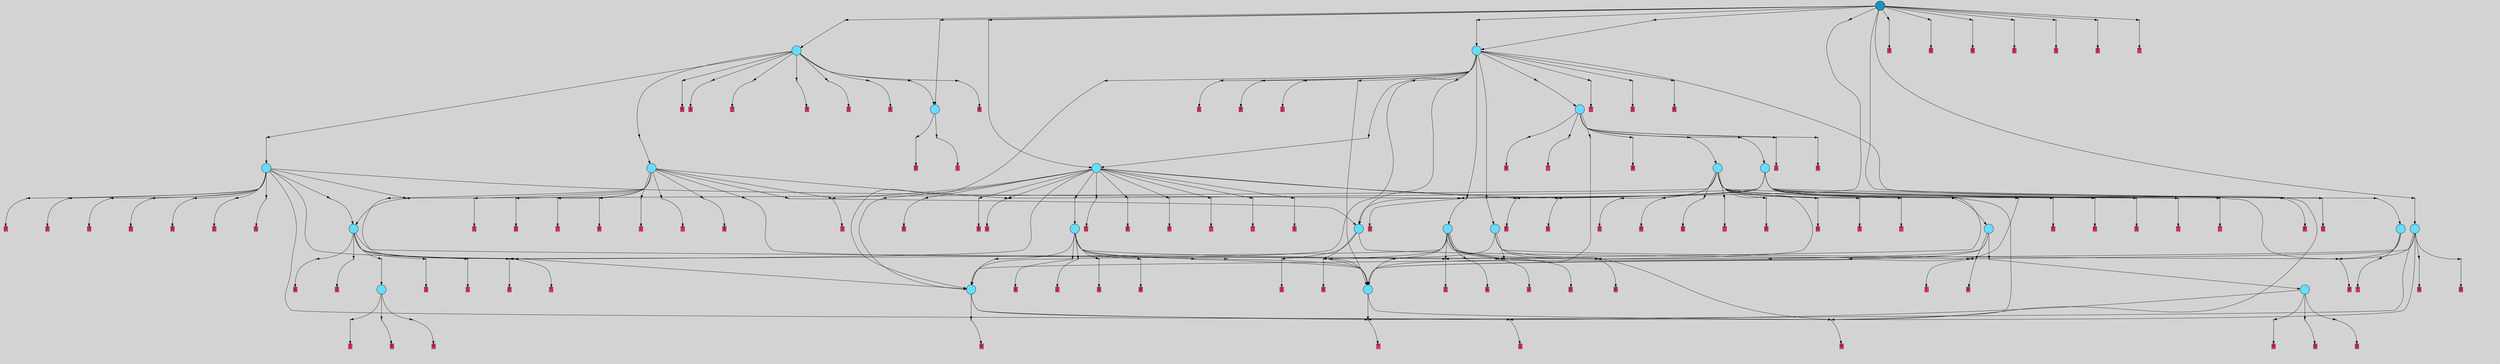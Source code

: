 // File exported with GEGELATI v1.3.1
// On the 2024-03-31 23:38:37
// With the File::TPGGraphDotExporter
digraph{
	graph[pad = "0.212, 0.055" bgcolor = lightgray]
	node[shape=circle style = filled label = ""]
		T0 [fillcolor="#66ddff"]
		T1 [fillcolor="#66ddff"]
		T6 [fillcolor="#66ddff"]
		T7 [fillcolor="#66ddff"]
		T14 [fillcolor="#66ddff"]
		T192 [fillcolor="#66ddff"]
		T265 [fillcolor="#66ddff"]
		T498 [fillcolor="#66ddff"]
		T657 [fillcolor="#66ddff"]
		T806 [fillcolor="#66ddff"]
		T814 [fillcolor="#66ddff"]
		T1001 [fillcolor="#66ddff"]
		T951 [fillcolor="#66ddff"]
		T1248 [fillcolor="#66ddff"]
		T1473 [fillcolor="#66ddff"]
		T1530 [fillcolor="#66ddff"]
		T1624 [fillcolor="#66ddff"]
		T1688 [fillcolor="#66ddff"]
		T1978 [fillcolor="#66ddff"]
		T2156 [fillcolor="#66ddff"]
		T3413 [fillcolor="#66ddff"]
		T4347 [fillcolor="#1199bb"]
		P102707 [fillcolor="#cccccc" shape=point] //
		I102707 [shape=box style=invis label="1|2&0|2#0|6&#92;n2|3&3|5#4|2&#92;n4|7&1|1#1|5&#92;n5|1&1|0#2|3&#92;n4|7&4|5#3|7&#92;n7|4&4|3#4|6&#92;n8|6&4|1#1|0&#92;n1|6&1|5#1|1&#92;n"]
		P102707 -> I102707[style=invis]
		A60159 [fillcolor="#ff3366" shape=box margin=0.03 width=0 height=0 label="0"]
		T0 -> P102707 -> A60159
		P102708 [fillcolor="#cccccc" shape=point] //
		I102708 [shape=box style=invis label="7|7&0|7#2|3&#92;n8|0&1|5#2|7&#92;n2|4&3|1#0|6&#92;n7|3&4|6#3|7&#92;n1|7&2|2#4|5&#92;n8|7&0|2#1|7&#92;n5|7&3|1#4|4&#92;n"]
		P102708 -> I102708[style=invis]
		A60160 [fillcolor="#ff3366" shape=box margin=0.03 width=0 height=0 label="1"]
		T0 -> P102708 -> A60160
		P102709 [fillcolor="#cccccc" shape=point] //
		I102709 [shape=box style=invis label="4|2&0|4#3|2&#92;n5|2&3|0#2|2&#92;n2|5&4|7#2|4&#92;n3|7&0|1#1|6&#92;n5|7&4|0#1|1&#92;n6|1&0|6#1|3&#92;n"]
		P102709 -> I102709[style=invis]
		A60161 [fillcolor="#ff3366" shape=box margin=0.03 width=0 height=0 label="1"]
		T1 -> P102709 -> A60161
		P102710 [fillcolor="#cccccc" shape=point] //
		I102710 [shape=box style=invis label="8|0&2|5#3|5&#92;n3|1&2|2#1|1&#92;n4|7&2|6#3|2&#92;n3|6&3|2#2|3&#92;n0|3&1|5#2|1&#92;n1|6&2|1#2|0&#92;n5|3&2|5#3|5&#92;n8|7&4|3#3|5&#92;n"]
		P102710 -> I102710[style=invis]
		A60162 [fillcolor="#ff3366" shape=box margin=0.03 width=0 height=0 label="2"]
		T1 -> P102710 -> A60162
		P102711 [fillcolor="#cccccc" shape=point] //
		I102711 [shape=box style=invis label="3|6&1|2#3|5&#92;n3|5&2|5#2|6&#92;n8|6&0|4#2|2&#92;n4|4&0|6#2|3&#92;n"]
		P102711 -> I102711[style=invis]
		A60163 [fillcolor="#ff3366" shape=box margin=0.03 width=0 height=0 label="6"]
		T6 -> P102711 -> A60163
		P102712 [fillcolor="#cccccc" shape=point] //
		I102712 [shape=box style=invis label="1|2&1|7#1|6&#92;n7|1&4|7#2|7&#92;n1|5&1|0#2|7&#92;n6|5&3|1#2|0&#92;n5|0&3|6#4|5&#92;n5|3&3|3#0|2&#92;n1|3&4|2#4|4&#92;n"]
		P102712 -> I102712[style=invis]
		A60164 [fillcolor="#ff3366" shape=box margin=0.03 width=0 height=0 label="7"]
		T6 -> P102712 -> A60164
		P102713 [fillcolor="#cccccc" shape=point] //
		I102713 [shape=box style=invis label="3|4&2|4#0|5&#92;n7|1&3|1#3|7&#92;n8|2&4|6#4|3&#92;n4|1&1|0#3|3&#92;n6|7&3|1#2|5&#92;n5|5&2|5#2|2&#92;n1|7&2|2#0|7&#92;n8|5&1|6#4|1&#92;n"]
		P102713 -> I102713[style=invis]
		A60165 [fillcolor="#ff3366" shape=box margin=0.03 width=0 height=0 label="7"]
		T7 -> P102713 -> A60165
		P102714 [fillcolor="#cccccc" shape=point] //
		I102714 [shape=box style=invis label="1|3&1|5#4|3&#92;n6|0&3|1#1|2&#92;n2|4&1|1#1|1&#92;n"]
		P102714 -> I102714[style=invis]
		A60166 [fillcolor="#ff3366" shape=box margin=0.03 width=0 height=0 label="8"]
		T7 -> P102714 -> A60166
		P102715 [fillcolor="#cccccc" shape=point] //
		I102715 [shape=box style=invis label="2|2&0|0#0|0&#92;n7|1&1|2#0|6&#92;n4|7&2|5#3|1&#92;n3|4&0|2#0|5&#92;n3|2&0|2#4|6&#92;n3|3&3|7#1|4&#92;n0|5&2|1#0|5&#92;n1|6&4|3#0|4&#92;n"]
		P102715 -> I102715[style=invis]
		A60167 [fillcolor="#ff3366" shape=box margin=0.03 width=0 height=0 label="6"]
		T1 -> P102715 -> A60167
		P102716 [fillcolor="#cccccc" shape=point] //
		I102716 [shape=box style=invis label="5|0&2|5#2|7&#92;n7|7&1|7#4|2&#92;n5|5&1|6#1|7&#92;n5|6&0|7#4|2&#92;n8|4&3|0#0|7&#92;n0|3&1|4#3|7&#92;n"]
		P102716 -> I102716[style=invis]
		A60168 [fillcolor="#ff3366" shape=box margin=0.03 width=0 height=0 label="8"]
		T6 -> P102716 -> A60168
		T14 -> P102711
		T14 -> P102716
		T14 -> P102714
		P102717 [fillcolor="#cccccc" shape=point] //
		I102717 [shape=box style=invis label="4|7&2|5#2|2&#92;n3|3&2|1#1|2&#92;n4|6&4|4#0|0&#92;n0|3&0|4#0|6&#92;n3|2&1|2#1|1&#92;n5|7&1|7#0|2&#92;n2|3&2|5#0|6&#92;n8|2&4|7#4|3&#92;n8|3&3|5#4|6&#92;n"]
		P102717 -> I102717[style=invis]
		A60169 [fillcolor="#ff3366" shape=box margin=0.03 width=0 height=0 label="0"]
		T14 -> P102717 -> A60169
		T14 -> P102715
		T192 -> P102709
		T192 -> P102713
		T192 -> P102716
		P102718 [fillcolor="#cccccc" shape=point] //
		I102718 [shape=box style=invis label="5|0&2|5#2|7&#92;n7|7&1|7#4|2&#92;n5|6&2|7#4|2&#92;n5|5&1|6#1|7&#92;n1|4&2|3#3|2&#92;n8|4&3|0#0|7&#92;n0|3&1|4#3|7&#92;n"]
		P102718 -> I102718[style=invis]
		A60170 [fillcolor="#ff3366" shape=box margin=0.03 width=0 height=0 label="8"]
		T192 -> P102718 -> A60170
		T192 -> P102714
		P102719 [fillcolor="#cccccc" shape=point] //
		I102719 [shape=box style=invis label="5|0&2|5#2|7&#92;n7|7&1|7#4|2&#92;n2|3&1|4#3|7&#92;n5|6&0|7#4|2&#92;n8|4&3|0#0|7&#92;n5|5&1|6#1|7&#92;n"]
		P102719 -> I102719[style=invis]
		A60171 [fillcolor="#ff3366" shape=box margin=0.03 width=0 height=0 label="8"]
		T192 -> P102719 -> A60171
		T265 -> P102713
		P102720 [fillcolor="#cccccc" shape=point] //
		I102720 [shape=box style=invis label="1|3&1|5#4|3&#92;n2|0&3|7#4|7&#92;n2|4&2|1#1|1&#92;n"]
		P102720 -> I102720[style=invis]
		A60172 [fillcolor="#ff3366" shape=box margin=0.03 width=0 height=0 label="8"]
		T265 -> P102720 -> A60172
		P102721 [fillcolor="#cccccc" shape=point] //
		I102721 [shape=box style=invis label="4|6&3|4#0|0&#92;n1|0&1|6#3|5&#92;n6|6&2|5#4|0&#92;n5|4&0|1#4|4&#92;n8|3&0|5#4|6&#92;n8|3&1|2#0|2&#92;n6|1&3|7#4|6&#92;n"]
		P102721 -> I102721[style=invis]
		A60173 [fillcolor="#ff3366" shape=box margin=0.03 width=0 height=0 label="2"]
		T265 -> P102721 -> A60173
		P102722 [fillcolor="#cccccc" shape=point] //
		I102722 [shape=box style=invis label="2|6&0|7#2|4&#92;n6|0&3|6#1|1&#92;n6|1&3|6#1|3&#92;n5|2&3|0#2|2&#92;n"]
		P102722 -> I102722[style=invis]
		A60174 [fillcolor="#ff3366" shape=box margin=0.03 width=0 height=0 label="1"]
		T498 -> P102722 -> A60174
		P102723 [fillcolor="#cccccc" shape=point] //
		I102723 [shape=box style=invis label="7|0&1|7#4|2&#92;n4|4&4|1#3|0&#92;n0|3&1|4#3|7&#92;n8|4&3|0#0|7&#92;n5|6&0|0#4|2&#92;n"]
		P102723 -> I102723[style=invis]
		A60175 [fillcolor="#ff3366" shape=box margin=0.03 width=0 height=0 label="8"]
		T498 -> P102723 -> A60175
		P102724 [fillcolor="#cccccc" shape=point] //
		I102724 [shape=box style=invis label="6|4&4|5#1|1&#92;n5|0&2|5#2|7&#92;n7|7&1|7#4|2&#92;n8|4&3|0#0|7&#92;n5|5&1|6#1|7&#92;n0|3&1|4#3|7&#92;n"]
		P102724 -> I102724[style=invis]
		A60176 [fillcolor="#ff3366" shape=box margin=0.03 width=0 height=0 label="8"]
		T498 -> P102724 -> A60176
		P102725 [fillcolor="#cccccc" shape=point] //
		I102725 [shape=box style=invis label="5|4&3|1#4|1&#92;n6|0&3|1#1|5&#92;n2|4&1|1#1|1&#92;n1|3&1|5#4|3&#92;n"]
		P102725 -> I102725[style=invis]
		A60177 [fillcolor="#ff3366" shape=box margin=0.03 width=0 height=0 label="8"]
		T657 -> P102725 -> A60177
		P102726 [fillcolor="#cccccc" shape=point] //
		I102726 [shape=box style=invis label="2|0&0|3#4|5&#92;n7|0&4|3#4|2&#92;n"]
		P102726 -> I102726[style=invis]
		A60178 [fillcolor="#ff3366" shape=box margin=0.03 width=0 height=0 label="6"]
		T657 -> P102726 -> A60178
		T657 -> P102721
		P102727 [fillcolor="#cccccc" shape=point] //
		I102727 [shape=box style=invis label="5|3&0|6#2|0&#92;n0|3&1|6#3|7&#92;n7|7&0|7#4|2&#92;n7|6&4|4#4|1&#92;n5|0&0|5#3|7&#92;n"]
		P102727 -> I102727[style=invis]
		A60179 [fillcolor="#ff3366" shape=box margin=0.03 width=0 height=0 label="8"]
		T657 -> P102727 -> A60179
		P102728 [fillcolor="#cccccc" shape=point] //
		I102728 [shape=box style=invis label="3|6&1|2#3|5&#92;n4|0&0|6#2|3&#92;n3|5&2|5#2|6&#92;n"]
		P102728 -> I102728[style=invis]
		A60180 [fillcolor="#ff3366" shape=box margin=0.03 width=0 height=0 label="6"]
		T806 -> P102728 -> A60180
		P102729 [fillcolor="#cccccc" shape=point] //
		I102729 [shape=box style=invis label="6|1&3|7#4|6&#92;n3|1&1|4#4|3&#92;n1|0&1|6#3|5&#92;n6|6&2|5#4|0&#92;n5|4&0|1#4|4&#92;n8|3&0|5#4|6&#92;n8|6&1|2#0|2&#92;n4|6&3|4#0|0&#92;n"]
		P102729 -> I102729[style=invis]
		A60181 [fillcolor="#ff3366" shape=box margin=0.03 width=0 height=0 label="2"]
		T806 -> P102729 -> A60181
		T806 -> P102711
		P102730 [fillcolor="#cccccc" shape=point] //
		I102730 [shape=box style=invis label="1|2&2|3#3|0&#92;n6|1&3|7#4|6&#92;n4|6&3|4#0|0&#92;n7|6&2|5#4|0&#92;n8|6&3|4#0|6&#92;n1|0&2|6#3|5&#92;n"]
		P102730 -> I102730[style=invis]
		A60182 [fillcolor="#ff3366" shape=box margin=0.03 width=0 height=0 label="2"]
		T806 -> P102730 -> A60182
		P102731 [fillcolor="#cccccc" shape=point] //
		I102731 [shape=box style=invis label="1|0&3|2#2|4&#92;n4|1&4|7#1|6&#92;n5|0&4|5#2|2&#92;n2|2&0|1#1|7&#92;n6|2&4|7#3|0&#92;n1|4&0|1#2|4&#92;n4|6&3|4#2|2&#92;n2|6&4|2#1|3&#92;n"]
		P102731 -> I102731[style=invis]
		T806 -> P102731 -> T498
		P102732 [fillcolor="#cccccc" shape=point] //
		I102732 [shape=box style=invis label="7|3&2|0#1|3&#92;n6|6&0|4#3|2&#92;n0|0&3|7#2|3&#92;n6|2&3|0#2|4&#92;n3|7&4|1#1|1&#92;n3|1&3|4#3|7&#92;n5|2&3|0#2|2&#92;n"]
		P102732 -> I102732[style=invis]
		A60183 [fillcolor="#ff3366" shape=box margin=0.03 width=0 height=0 label="1"]
		T806 -> P102732 -> A60183
		P102733 [fillcolor="#cccccc" shape=point] //
		I102733 [shape=box style=invis label="1|3&4|2#4|4&#92;n1|2&1|7#0|6&#92;n6|5&3|1#2|0&#92;n5|0&3|6#4|5&#92;n5|3&3|3#0|2&#92;n1|5&1|1#2|7&#92;n"]
		P102733 -> I102733[style=invis]
		A60184 [fillcolor="#ff3366" shape=box margin=0.03 width=0 height=0 label="7"]
		T806 -> P102733 -> A60184
		P102734 [fillcolor="#cccccc" shape=point] //
		I102734 [shape=box style=invis label="0|7&3|7#2|6&#92;n4|0&3|4#0|1&#92;n8|2&2|4#0|7&#92;n"]
		P102734 -> I102734[style=invis]
		T814 -> P102734 -> T7
		T814 -> P102717
		P102735 [fillcolor="#cccccc" shape=point] //
		I102735 [shape=box style=invis label="3|1&3|7#4|6&#92;n4|6&1|4#0|0&#92;n1|0&1|6#3|5&#92;n8|5&4|6#0|7&#92;n5|4&0|1#4|4&#92;n8|3&0|5#4|6&#92;n6|6&2|5#4|0&#92;n"]
		P102735 -> I102735[style=invis]
		A60185 [fillcolor="#ff3366" shape=box margin=0.03 width=0 height=0 label="2"]
		T814 -> P102735 -> A60185
		P102736 [fillcolor="#cccccc" shape=point] //
		I102736 [shape=box style=invis label="2|7&4|2#0|5&#92;n1|5&1|2#3|1&#92;n5|1&3|5#4|6&#92;n8|3&1|0#3|7&#92;n8|0&3|0#4|2&#92;n0|6&0|5#0|0&#92;n2|5&2|6#2|4&#92;n2|2&4|4#0|0&#92;n7|7&3|7#2|5&#92;n3|2&4|0#4|4&#92;n"]
		P102736 -> I102736[style=invis]
		A60186 [fillcolor="#ff3366" shape=box margin=0.03 width=0 height=0 label="4"]
		T814 -> P102736 -> A60186
		T814 -> P102711
		T814 -> P102717
		P102737 [fillcolor="#cccccc" shape=point] //
		I102737 [shape=box style=invis label="4|3&3|6#4|7&#92;n5|5&4|2#4|3&#92;n7|0&4|0#0|6&#92;n8|4&1|4#0|1&#92;n8|2&2|7#4|3&#92;n0|6&4|5#1|4&#92;n0|1&2|0#2|5&#92;n4|5&0|5#2|6&#92;n6|7&3|4#2|0&#92;n1|5&4|7#3|4&#92;n"]
		P102737 -> I102737[style=invis]
		A60187 [fillcolor="#ff3366" shape=box margin=0.03 width=0 height=0 label="0"]
		T814 -> P102737 -> A60187
		P102738 [fillcolor="#cccccc" shape=point] //
		I102738 [shape=box style=invis label="3|0&2|1#4|5&#92;n8|6&1|7#1|3&#92;n"]
		P102738 -> I102738[style=invis]
		A60188 [fillcolor="#ff3366" shape=box margin=0.03 width=0 height=0 label="4"]
		T814 -> P102738 -> A60188
		P102739 [fillcolor="#cccccc" shape=point] //
		I102739 [shape=box style=invis label="1|3&3|5#0|1&#92;n5|0&2|5#2|7&#92;n7|4&1|7#4|2&#92;n8|4&3|6#0|7&#92;n5|6&0|6#4|2&#92;n5|7&0|2#1|5&#92;n"]
		P102739 -> I102739[style=invis]
		T814 -> P102739 -> T7
		P102740 [fillcolor="#cccccc" shape=point] //
		I102740 [shape=box style=invis label="5|6&0|7#4|2&#92;n5|5&1|6#1|7&#92;n8|4&3|0#0|7&#92;n5|5&1|6#0|4&#92;n7|7&1|7#4|2&#92;n0|3&1|4#3|7&#92;n6|0&1|7#2|6&#92;n"]
		P102740 -> I102740[style=invis]
		A60189 [fillcolor="#ff3366" shape=box margin=0.03 width=0 height=0 label="8"]
		T1001 -> P102740 -> A60189
		P102741 [fillcolor="#cccccc" shape=point] //
		I102741 [shape=box style=invis label="3|4&2|4#0|5&#92;n8|5&1|6#4|1&#92;n8|2&4|6#4|4&#92;n4|1&1|0#3|3&#92;n6|7&3|1#2|5&#92;n1|7&2|2#0|7&#92;n7|1&3|1#3|7&#92;n"]
		P102741 -> I102741[style=invis]
		T1001 -> P102741 -> T7
		P102742 [fillcolor="#cccccc" shape=point] //
		I102742 [shape=box style=invis label="7|6&2|6#1|3&#92;n1|0&3|1#2|5&#92;n0|5&3|0#0|1&#92;n7|4&1|0#4|6&#92;n"]
		P102742 -> I102742[style=invis]
		T1001 -> P102742 -> T265
		P102743 [fillcolor="#cccccc" shape=point] //
		I102743 [shape=box style=invis label="8|2&4|6#4|3&#92;n3|4&2|4#0|5&#92;n7|1&3|1#3|6&#92;n5|0&3|3#1|3&#92;n4|1&1|0#3|3&#92;n5|5&2|5#2|2&#92;n8|5&1|6#4|1&#92;n1|7&2|2#0|7&#92;n"]
		P102743 -> I102743[style=invis]
		T1001 -> P102743 -> T657
		P102744 [fillcolor="#cccccc" shape=point] //
		I102744 [shape=box style=invis label="6|0&3|1#4|2&#92;n1|6&1|5#4|3&#92;n2|4&1|1#1|1&#92;n4|7&1|2#4|3&#92;n3|0&4|4#2|2&#92;n"]
		P102744 -> I102744[style=invis]
		A60190 [fillcolor="#ff3366" shape=box margin=0.03 width=0 height=0 label="8"]
		T951 -> P102744 -> A60190
		P102745 [fillcolor="#cccccc" shape=point] //
		I102745 [shape=box style=invis label="8|6&1|2#0|2&#92;n3|0&3|2#0|7&#92;n3|7&3|3#1|7&#92;n3|6&0|5#2|7&#92;n1|6&3|4#0|2&#92;n2|4&2|3#1|2&#92;n"]
		P102745 -> I102745[style=invis]
		A60191 [fillcolor="#ff3366" shape=box margin=0.03 width=0 height=0 label="2"]
		T951 -> P102745 -> A60191
		P102746 [fillcolor="#cccccc" shape=point] //
		I102746 [shape=box style=invis label="7|6&2|6#1|3&#92;n8|0&3|1#2|5&#92;n0|5&3|0#0|1&#92;n5|7&3|3#0|4&#92;n7|4&1|0#4|6&#92;n"]
		P102746 -> I102746[style=invis]
		T951 -> P102746 -> T7
		P102747 [fillcolor="#cccccc" shape=point] //
		I102747 [shape=box style=invis label="3|0&4|1#2|5&#92;n7|6&2|6#2|3&#92;n7|4&1|0#4|6&#92;n"]
		P102747 -> I102747[style=invis]
		T951 -> P102747 -> T7
		P102748 [fillcolor="#cccccc" shape=point] //
		I102748 [shape=box style=invis label="5|1&1|5#4|7&#92;n2|0&1|6#1|5&#92;n4|1&1|7#2|5&#92;n3|4&1|2#1|1&#92;n"]
		P102748 -> I102748[style=invis]
		A60192 [fillcolor="#ff3366" shape=box margin=0.03 width=0 height=0 label="8"]
		T951 -> P102748 -> A60192
		P102749 [fillcolor="#cccccc" shape=point] //
		I102749 [shape=box style=invis label="0|5&3|0#0|1&#92;n1|0&2|1#2|5&#92;n7|6&2|6#1|3&#92;n7|4&1|0#4|6&#92;n"]
		P102749 -> I102749[style=invis]
		T951 -> P102749 -> T265
		P102750 [fillcolor="#cccccc" shape=point] //
		I102750 [shape=box style=invis label="5|5&4|3#3|6&#92;n6|0&1|2#3|5&#92;n"]
		P102750 -> I102750[style=invis]
		A60193 [fillcolor="#ff3366" shape=box margin=0.03 width=0 height=0 label="8"]
		T951 -> P102750 -> A60193
		T951 -> P102735
		P102751 [fillcolor="#cccccc" shape=point] //
		I102751 [shape=box style=invis label="2|5&2|7#1|2&#92;n4|7&2|7#1|5&#92;n6|7&2|1#4|3&#92;n4|6&2|2#1|3&#92;n0|3&3|7#1|7&#92;n"]
		P102751 -> I102751[style=invis]
		A60194 [fillcolor="#ff3366" shape=box margin=0.03 width=0 height=0 label="3"]
		T1248 -> P102751 -> A60194
		P102752 [fillcolor="#cccccc" shape=point] //
		I102752 [shape=box style=invis label="1|4&1|0#1|0&#92;n5|6&4|6#1|3&#92;n6|4&0|2#3|3&#92;n2|6&2|7#1|3&#92;n6|1&1|6#3|4&#92;n7|7&2|1#1|1&#92;n4|7&2|0#4|0&#92;n3|1&3|4#4|7&#92;n8|6&1|2#2|4&#92;n7|0&3|0#4|0&#92;n"]
		P102752 -> I102752[style=invis]
		A60195 [fillcolor="#ff3366" shape=box margin=0.03 width=0 height=0 label="8"]
		T1248 -> P102752 -> A60195
		P102753 [fillcolor="#cccccc" shape=point] //
		I102753 [shape=box style=invis label="0|0&2|4#3|3&#92;n1|5&3|5#4|1&#92;n5|0&0|3#3|1&#92;n"]
		P102753 -> I102753[style=invis]
		A60196 [fillcolor="#ff3366" shape=box margin=0.03 width=0 height=0 label="8"]
		T1248 -> P102753 -> A60196
		P102754 [fillcolor="#cccccc" shape=point] //
		I102754 [shape=box style=invis label="7|7&1|7#4|2&#92;n5|6&0|7#4|2&#92;n8|0&0|2#2|6&#92;n6|2&0|3#4|4&#92;n5|1&2|5#4|7&#92;n0|3&1|4#3|7&#92;n5|5&1|6#1|7&#92;n"]
		P102754 -> I102754[style=invis]
		A60197 [fillcolor="#ff3366" shape=box margin=0.03 width=0 height=0 label="8"]
		T1248 -> P102754 -> A60197
		P102755 [fillcolor="#cccccc" shape=point] //
		I102755 [shape=box style=invis label="3|6&1|2#3|5&#92;n3|1&2|5#2|6&#92;n8|7&0|4#2|7&#92;n0|0&2|1#1|5&#92;n6|0&0|6#4|6&#92;n4|4&0|5#2|3&#92;n"]
		P102755 -> I102755[style=invis]
		A60198 [fillcolor="#ff3366" shape=box margin=0.03 width=0 height=0 label="6"]
		T1248 -> P102755 -> A60198
		P102756 [fillcolor="#cccccc" shape=point] //
		I102756 [shape=box style=invis label="2|7&4|2#0|5&#92;n1|5&1|2#3|1&#92;n5|1&0|5#4|6&#92;n8|3&1|0#3|7&#92;n8|0&3|0#4|2&#92;n0|6&0|5#0|0&#92;n2|5&2|6#2|4&#92;n2|2&4|4#0|0&#92;n3|2&4|0#4|4&#92;n7|7&3|7#2|5&#92;n"]
		P102756 -> I102756[style=invis]
		A60199 [fillcolor="#ff3366" shape=box margin=0.03 width=0 height=0 label="4"]
		T1248 -> P102756 -> A60199
		P102757 [fillcolor="#cccccc" shape=point] //
		I102757 [shape=box style=invis label="3|0&4|0#4|1&#92;n8|6&2|7#4|6&#92;n2|1&4|6#1|1&#92;n5|5&1|2#4|0&#92;n"]
		P102757 -> I102757[style=invis]
		A60200 [fillcolor="#ff3366" shape=box margin=0.03 width=0 height=0 label="4"]
		T1248 -> P102757 -> A60200
		P102758 [fillcolor="#cccccc" shape=point] //
		I102758 [shape=box style=invis label="2|6&3|3#3|3&#92;n2|2&2|3#0|1&#92;n2|0&3|2#1|2&#92;n"]
		P102758 -> I102758[style=invis]
		A60201 [fillcolor="#ff3366" shape=box margin=0.03 width=0 height=0 label="5"]
		T1248 -> P102758 -> A60201
		P102759 [fillcolor="#cccccc" shape=point] //
		I102759 [shape=box style=invis label="2|4&2|0#0|5&#92;n0|5&3|0#0|1&#92;n8|0&3|4#2|5&#92;n4|3&2|6#0|6&#92;n7|4&1|0#0|6&#92;n"]
		P102759 -> I102759[style=invis]
		T1248 -> P102759 -> T7
		T1248 -> P102716
		T1248 -> P102714
		P102760 [fillcolor="#cccccc" shape=point] //
		I102760 [shape=box style=invis label="3|4&2|3#0|5&#92;n7|1&3|1#3|7&#92;n8|2&4|6#4|3&#92;n5|5&2|5#2|2&#92;n1|0&4|0#2|1&#92;n6|7&3|1#2|5&#92;n4|1&1|0#3|3&#92;n1|7&2|2#0|7&#92;n"]
		P102760 -> I102760[style=invis]
		A60202 [fillcolor="#ff3366" shape=box margin=0.03 width=0 height=0 label="7"]
		T1248 -> P102760 -> A60202
		P102761 [fillcolor="#cccccc" shape=point] //
		I102761 [shape=box style=invis label="3|7&3|7#2|6&#92;n7|1&1|1#0|2&#92;n6|0&4|5#0|0&#92;n5|2&1|7#4|2&#92;n8|2&4|6#4|0&#92;n8|2&2|5#1|0&#92;n1|7&4|6#0|7&#92;n6|1&4|6#3|6&#92;n2|3&1|0#0|2&#92;n3|4&0|4#3|5&#92;n"]
		P102761 -> I102761[style=invis]
		A60203 [fillcolor="#ff3366" shape=box margin=0.03 width=0 height=0 label="7"]
		T1248 -> P102761 -> A60203
		T1248 -> P102735
		P102762 [fillcolor="#cccccc" shape=point] //
		I102762 [shape=box style=invis label="4|3&4|0#3|6&#92;n8|0&0|5#4|5&#92;n0|6&3|1#2|3&#92;n"]
		P102762 -> I102762[style=invis]
		A60204 [fillcolor="#ff3366" shape=box margin=0.03 width=0 height=0 label="6"]
		T1473 -> P102762 -> A60204
		P102763 [fillcolor="#cccccc" shape=point] //
		I102763 [shape=box style=invis label="7|0&2|0#1|3&#92;n8|7&3|7#0|2&#92;n4|3&4|2#2|2&#92;n0|3&3|7#1|7&#92;n3|7&4|1#0|2&#92;n4|7&2|2#1|3&#92;n5|0&4|1#0|4&#92;n6|7&1|1#4|2&#92;n"]
		P102763 -> I102763[style=invis]
		A60205 [fillcolor="#ff3366" shape=box margin=0.03 width=0 height=0 label="3"]
		T1473 -> P102763 -> A60205
		P102764 [fillcolor="#cccccc" shape=point] //
		I102764 [shape=box style=invis label="3|0&0|6#0|0&#92;n1|1&0|4#1|6&#92;n4|4&1|5#4|3&#92;n5|2&3|6#0|4&#92;n2|4&2|5#0|2&#92;n"]
		P102764 -> I102764[style=invis]
		A60206 [fillcolor="#ff3366" shape=box margin=0.03 width=0 height=0 label="0"]
		T1473 -> P102764 -> A60206
		P102765 [fillcolor="#cccccc" shape=point] //
		I102765 [shape=box style=invis label="4|4&3|2#2|5&#92;n7|4&1|0#4|6&#92;n1|0&4|1#2|5&#92;n"]
		P102765 -> I102765[style=invis]
		T1473 -> P102765 -> T806
		P102766 [fillcolor="#cccccc" shape=point] //
		I102766 [shape=box style=invis label="0|0&3|2#3|0&#92;n7|7&2|0#4|5&#92;n4|4&4|3#3|7&#92;n3|7&0|0#4|1&#92;n7|7&4|3#0|5&#92;n7|6&3|4#0|3&#92;n6|1&0|6#2|2&#92;n7|1&4|7#2|7&#92;n2|3&0|4#0|6&#92;n5|3&3|3#1|2&#92;n"]
		P102766 -> I102766[style=invis]
		A60207 [fillcolor="#ff3366" shape=box margin=0.03 width=0 height=0 label="7"]
		T1473 -> P102766 -> A60207
		T1473 -> P102714
		P102767 [fillcolor="#cccccc" shape=point] //
		I102767 [shape=box style=invis label="6|4&0|1#4|2&#92;n1|2&2|0#3|0&#92;n4|6&3|4#0|7&#92;n5|3&4|4#1|6&#92;n2|2&3|5#0|4&#92;n8|3&0|5#4|6&#92;n1|0&0|6#3|5&#92;n"]
		P102767 -> I102767[style=invis]
		A60208 [fillcolor="#ff3366" shape=box margin=0.03 width=0 height=0 label="2"]
		T1473 -> P102767 -> A60208
		T1473 -> P102711
		P102768 [fillcolor="#cccccc" shape=point] //
		I102768 [shape=box style=invis label="5|2&3|3#4|2&#92;n3|0&2|2#1|4&#92;n8|5&0|1#0|0&#92;n"]
		P102768 -> I102768[style=invis]
		A60209 [fillcolor="#ff3366" shape=box margin=0.03 width=0 height=0 label="8"]
		T1473 -> P102768 -> A60209
		P102769 [fillcolor="#cccccc" shape=point] //
		I102769 [shape=box style=invis label="5|6&1|5#4|7&#92;n5|5&1|6#1|0&#92;n0|3&0|2#3|4&#92;n6|3&0|3#4|4&#92;n8|0&0|2#2|6&#92;n2|1&1|6#3|6&#92;n7|0&2|1#0|1&#92;n7|6&2|3#3|6&#92;n3|3&1|4#3|7&#92;n"]
		P102769 -> I102769[style=invis]
		A60210 [fillcolor="#ff3366" shape=box margin=0.03 width=0 height=0 label="8"]
		T1473 -> P102769 -> A60210
		P102770 [fillcolor="#cccccc" shape=point] //
		I102770 [shape=box style=invis label="8|2&4|6#3|7&#92;n2|6&1|7#2|3&#92;n0|6&2|0#0|1&#92;n3|3&1|0#3|3&#92;n5|0&4|4#1|7&#92;n8|4&1|6#4|1&#92;n7|2&3|7#2|6&#92;n5|1&2|5#1|2&#92;n7|4&1|4#2|7&#92;n"]
		P102770 -> I102770[style=invis]
		A60211 [fillcolor="#ff3366" shape=box margin=0.03 width=0 height=0 label="7"]
		T1473 -> P102770 -> A60211
		P102771 [fillcolor="#cccccc" shape=point] //
		I102771 [shape=box style=invis label="2|4&2|2#4|1&#92;n3|4&2|7#2|0&#92;n5|7&0|0#4|6&#92;n5|7&0|0#4|7&#92;n7|0&4|3#3|0&#92;n8|6&3|7#0|1&#92;n"]
		P102771 -> I102771[style=invis]
		A60212 [fillcolor="#ff3366" shape=box margin=0.03 width=0 height=0 label="8"]
		T1473 -> P102771 -> A60212
		P102772 [fillcolor="#cccccc" shape=point] //
		I102772 [shape=box style=invis label="5|2&3|6#0|4&#92;n1|4&0|4#1|6&#92;n4|4&1|5#4|3&#92;n8|1&1|1#1|3&#92;n3|0&0|6#0|0&#92;n"]
		P102772 -> I102772[style=invis]
		T1473 -> P102772 -> T1001
		P102773 [fillcolor="#cccccc" shape=point] //
		I102773 [shape=box style=invis label="1|2&1|2#0|5&#92;n0|1&2|6#0|5&#92;n2|7&2|7#2|2&#92;n5|6&1|4#3|3&#92;n1|4&1|7#1|7&#92;n8|6&0|0#1|1&#92;n7|6&2|7#3|4&#92;n8|0&2|5#2|3&#92;n2|5&2|4#0|5&#92;n"]
		P102773 -> I102773[style=invis]
		T1530 -> P102773 -> T1248
		P102774 [fillcolor="#cccccc" shape=point] //
		I102774 [shape=box style=invis label="8|6&1|2#0|2&#92;n3|0&3|2#0|7&#92;n3|7&3|3#1|7&#92;n3|6&0|5#2|7&#92;n2|4&2|3#1|2&#92;n1|6&3|4#0|0&#92;n"]
		P102774 -> I102774[style=invis]
		A60213 [fillcolor="#ff3366" shape=box margin=0.03 width=0 height=0 label="2"]
		T1530 -> P102774 -> A60213
		P102775 [fillcolor="#cccccc" shape=point] //
		I102775 [shape=box style=invis label="5|0&2|5#2|7&#92;n5|6&0|7#4|2&#92;n3|5&2|7#1|2&#92;n5|5&1|6#1|7&#92;n1|6&0|0#3|1&#92;n8|4&3|0#0|7&#92;n7|7&1|7#4|2&#92;n"]
		P102775 -> I102775[style=invis]
		A60214 [fillcolor="#ff3366" shape=box margin=0.03 width=0 height=0 label="8"]
		T1530 -> P102775 -> A60214
		P102776 [fillcolor="#cccccc" shape=point] //
		I102776 [shape=box style=invis label="8|7&1|2#2|0&#92;n0|4&0|6#4|6&#92;n6|0&4|2#0|6&#92;n4|0&1|1#3|3&#92;n7|5&4|4#1|2&#92;n"]
		P102776 -> I102776[style=invis]
		A60215 [fillcolor="#ff3366" shape=box margin=0.03 width=0 height=0 label="6"]
		T1530 -> P102776 -> A60215
		P102777 [fillcolor="#cccccc" shape=point] //
		I102777 [shape=box style=invis label="8|5&3|6#4|6&#92;n0|7&3|7#2|6&#92;n4|0&3|4#0|1&#92;n8|2&2|4#0|4&#92;n"]
		P102777 -> I102777[style=invis]
		T1530 -> P102777 -> T7
		P102778 [fillcolor="#cccccc" shape=point] //
		I102778 [shape=box style=invis label="5|4&2|4#2|5&#92;n2|2&2|2#0|7&#92;n7|5&4|5#0|0&#92;n6|4&1|7#2|3&#92;n5|5&2|5#2|2&#92;n6|1&0|3#2|1&#92;n6|5&4|2#0|7&#92;n1|0&3|6#3|3&#92;n7|2&1|5#1|1&#92;n6|5&1|0#0|7&#92;n"]
		P102778 -> I102778[style=invis]
		A60216 [fillcolor="#ff3366" shape=box margin=0.03 width=0 height=0 label="7"]
		T1530 -> P102778 -> A60216
		P102779 [fillcolor="#cccccc" shape=point] //
		I102779 [shape=box style=invis label="6|0&3|1#1|2&#92;n7|0&3|7#3|6&#92;n2|4&2|1#1|1&#92;n"]
		P102779 -> I102779[style=invis]
		A60217 [fillcolor="#ff3366" shape=box margin=0.03 width=0 height=0 label="8"]
		T1530 -> P102779 -> A60217
		P102780 [fillcolor="#cccccc" shape=point] //
		I102780 [shape=box style=invis label="5|1&2|0#1|3&#92;n2|7&3|2#3|1&#92;n8|0&3|2#2|2&#92;n4|7&4|7#3|3&#92;n5|0&3|5#3|6&#92;n5|7&2|3#4|1&#92;n"]
		P102780 -> I102780[style=invis]
		T1530 -> P102780 -> T1473
		P102781 [fillcolor="#cccccc" shape=point] //
		I102781 [shape=box style=invis label="2|5&2|7#1|2&#92;n6|7&2|1#4|1&#92;n0|3&3|7#2|7&#92;n5|0&0|3#3|1&#92;n4|6&2|2#1|3&#92;n"]
		P102781 -> I102781[style=invis]
		A60218 [fillcolor="#ff3366" shape=box margin=0.03 width=0 height=0 label="3"]
		T1624 -> P102781 -> A60218
		P102782 [fillcolor="#cccccc" shape=point] //
		I102782 [shape=box style=invis label="1|4&1|0#1|0&#92;n5|7&4|6#1|3&#92;n6|4&0|0#3|3&#92;n2|6&2|7#1|3&#92;n4|7&2|0#4|0&#92;n7|7&2|1#1|1&#92;n3|1&3|4#4|7&#92;n8|6&1|2#2|4&#92;n1|0&1|1#0|1&#92;n7|0&3|0#4|0&#92;n"]
		P102782 -> I102782[style=invis]
		A60219 [fillcolor="#ff3366" shape=box margin=0.03 width=0 height=0 label="8"]
		T1624 -> P102782 -> A60219
		P102783 [fillcolor="#cccccc" shape=point] //
		I102783 [shape=box style=invis label="0|0&2|4#3|3&#92;n5|6&0|3#3|1&#92;n2|0&3|1#1|2&#92;n1|5&3|5#4|1&#92;n"]
		P102783 -> I102783[style=invis]
		A60220 [fillcolor="#ff3366" shape=box margin=0.03 width=0 height=0 label="8"]
		T1624 -> P102783 -> A60220
		T1624 -> P102754
		T1624 -> P102756
		P102784 [fillcolor="#cccccc" shape=point] //
		I102784 [shape=box style=invis label="2|0&4|2#1|2&#92;n5|4&4|2#3|1&#92;n0|4&1|3#4|0&#92;n8|4&3|3#3|3&#92;n"]
		P102784 -> I102784[style=invis]
		T1624 -> P102784 -> T951
		P102785 [fillcolor="#cccccc" shape=point] //
		I102785 [shape=box style=invis label="8|2&4|6#3|7&#92;n2|6&1|7#2|3&#92;n0|6&2|0#0|1&#92;n7|2&3|7#2|6&#92;n5|0&4|4#1|2&#92;n7|4&1|4#2|7&#92;n2|3&1|0#3|3&#92;n5|1&2|5#1|2&#92;n8|4&1|6#4|1&#92;n"]
		P102785 -> I102785[style=invis]
		A60221 [fillcolor="#ff3366" shape=box margin=0.03 width=0 height=0 label="7"]
		T1624 -> P102785 -> A60221
		P102786 [fillcolor="#cccccc" shape=point] //
		I102786 [shape=box style=invis label="1|0&3|1#2|5&#92;n7|6&2|6#4|3&#92;n0|5&3|0#0|1&#92;n"]
		P102786 -> I102786[style=invis]
		T1624 -> P102786 -> T265
		P102787 [fillcolor="#cccccc" shape=point] //
		I102787 [shape=box style=invis label="3|6&0|5#2|7&#92;n3|0&3|2#0|7&#92;n1|6&3|4#0|0&#92;n3|7&1|7#0|1&#92;n1|4&4|7#3|7&#92;n2|4&2|3#1|2&#92;n3|7&3|3#2|7&#92;n"]
		P102787 -> I102787[style=invis]
		A60222 [fillcolor="#ff3366" shape=box margin=0.03 width=0 height=0 label="2"]
		T1624 -> P102787 -> A60222
		P102788 [fillcolor="#cccccc" shape=point] //
		I102788 [shape=box style=invis label="4|4&3|1#3|7&#92;n1|1&4|5#3|3&#92;n8|2&2|7#3|2&#92;n2|2&4|6#3|2&#92;n5|3&1|5#1|0&#92;n8|2&4|6#3|3&#92;n1|1&1|3#4|1&#92;n5|1&2|3#0|7&#92;n4|0&0|4#0|0&#92;n"]
		P102788 -> I102788[style=invis]
		A60223 [fillcolor="#ff3366" shape=box margin=0.03 width=0 height=0 label="7"]
		T1624 -> P102788 -> A60223
		P102789 [fillcolor="#cccccc" shape=point] //
		I102789 [shape=box style=invis label="2|7&4|2#0|5&#92;n1|5&1|2#3|1&#92;n2|2&4|4#0|0&#92;n8|3&1|0#3|7&#92;n8|0&3|0#4|2&#92;n0|6&1|5#0|0&#92;n2|5&2|6#2|4&#92;n5|1&3|5#4|6&#92;n7|7&3|7#2|5&#92;n3|2&4|0#4|4&#92;n"]
		P102789 -> I102789[style=invis]
		A60224 [fillcolor="#ff3366" shape=box margin=0.03 width=0 height=0 label="4"]
		T1624 -> P102789 -> A60224
		P102790 [fillcolor="#cccccc" shape=point] //
		I102790 [shape=box style=invis label="2|7&0|7#1|2&#92;n0|3&1|4#1|1&#92;n5|0&4|5#2|7&#92;n5|3&1|4#2|3&#92;n8|4&3|0#0|7&#92;n3|5&1|4#4|6&#92;n8|7&2|7#4|0&#92;n5|7&2|6#1|7&#92;n5|6&0|7#1|2&#92;n3|7&0|0#3|6&#92;n"]
		P102790 -> I102790[style=invis]
		A60225 [fillcolor="#ff3366" shape=box margin=0.03 width=0 height=0 label="8"]
		T1624 -> P102790 -> A60225
		T1624 -> P102757
		T1624 -> P102733
		P102791 [fillcolor="#cccccc" shape=point] //
		I102791 [shape=box style=invis label="3|0&2|4#3|4&#92;n0|1&0|2#4|0&#92;n4|4&0|4#1|7&#92;n5|1&4|3#0|6&#92;n"]
		P102791 -> I102791[style=invis]
		A60226 [fillcolor="#ff3366" shape=box margin=0.03 width=0 height=0 label="8"]
		T1624 -> P102791 -> A60226
		P102792 [fillcolor="#cccccc" shape=point] //
		I102792 [shape=box style=invis label="2|1&2|3#1|0&#92;n0|2&4|7#0|4&#92;n0|1&0|3#3|0&#92;n4|3&1|4#0|0&#92;n3|0&0|1#4|2&#92;n0|4&1|7#1|1&#92;n6|2&4|7#4|4&#92;n"]
		P102792 -> I102792[style=invis]
		A60227 [fillcolor="#ff3366" shape=box margin=0.03 width=0 height=0 label="0"]
		T1688 -> P102792 -> A60227
		P102793 [fillcolor="#cccccc" shape=point] //
		I102793 [shape=box style=invis label="7|1&3|7#4|6&#92;n5|4&0|1#4|4&#92;n1|0&1|6#2|5&#92;n3|5&4|5#2|6&#92;n4|6&1|4#0|0&#92;n8|3&0|5#4|6&#92;n8|5&4|6#0|7&#92;n6|6&2|5#4|0&#92;n"]
		P102793 -> I102793[style=invis]
		A60228 [fillcolor="#ff3366" shape=box margin=0.03 width=0 height=0 label="2"]
		T1688 -> P102793 -> A60228
		T1688 -> P102737
		P102794 [fillcolor="#cccccc" shape=point] //
		I102794 [shape=box style=invis label="4|1&1|1#0|0&#92;n0|3&4|3#0|7&#92;n4|2&4|1#0|4&#92;n1|2&1|0#4|1&#92;n3|0&2|4#1|1&#92;n"]
		P102794 -> I102794[style=invis]
		A60229 [fillcolor="#ff3366" shape=box margin=0.03 width=0 height=0 label="3"]
		T1688 -> P102794 -> A60229
		P102795 [fillcolor="#cccccc" shape=point] //
		I102795 [shape=box style=invis label="8|1&3|5#1|5&#92;n7|4&1|0#1|6&#92;n0|0&0|6#4|3&#92;n"]
		P102795 -> I102795[style=invis]
		T1688 -> P102795 -> T806
		P102796 [fillcolor="#cccccc" shape=point] //
		I102796 [shape=box style=invis label="1|1&0|4#4|6&#92;n3|0&0|6#0|0&#92;n4|4&1|5#4|3&#92;n2|4&2|5#0|2&#92;n"]
		P102796 -> I102796[style=invis]
		A60230 [fillcolor="#ff3366" shape=box margin=0.03 width=0 height=0 label="0"]
		T1688 -> P102796 -> A60230
		P102797 [fillcolor="#cccccc" shape=point] //
		I102797 [shape=box style=invis label="1|0&1|4#3|1&#92;n2|3&2|1#1|3&#92;n5|6&0|6#0|2&#92;n5|5&1|6#1|7&#92;n0|3&1|4#3|7&#92;n8|4&3|0#0|7&#92;n"]
		P102797 -> I102797[style=invis]
		A60231 [fillcolor="#ff3366" shape=box margin=0.03 width=0 height=0 label="8"]
		T1688 -> P102797 -> A60231
		T1688 -> P102714
		P102798 [fillcolor="#cccccc" shape=point] //
		I102798 [shape=box style=invis label="8|6&1|2#0|2&#92;n1|4&4|7#3|1&#92;n3|0&3|2#0|7&#92;n1|6&3|4#0|0&#92;n3|6&0|5#2|7&#92;n2|4&2|3#1|2&#92;n3|7&3|3#0|7&#92;n"]
		P102798 -> I102798[style=invis]
		A60232 [fillcolor="#ff3366" shape=box margin=0.03 width=0 height=0 label="2"]
		T1688 -> P102798 -> A60232
		T1688 -> P102765
		T1688 -> P102751
		P102799 [fillcolor="#cccccc" shape=point] //
		I102799 [shape=box style=invis label="7|7&3|3#2|5&#92;n5|1&0|5#4|6&#92;n1|6&1|2#3|1&#92;n8|3&1|0#3|7&#92;n2|0&3|0#4|2&#92;n3|2&4|0#4|4&#92;n2|5&2|6#2|4&#92;n2|2&4|4#0|0&#92;n0|6&0|5#0|0&#92;n2|7&4|2#0|5&#92;n"]
		P102799 -> I102799[style=invis]
		A60233 [fillcolor="#ff3366" shape=box margin=0.03 width=0 height=0 label="4"]
		T1688 -> P102799 -> A60233
		P102800 [fillcolor="#cccccc" shape=point] //
		I102800 [shape=box style=invis label="7|0&2|0#1|7&#92;n3|7&4|1#0|2&#92;n4|3&4|2#2|2&#92;n0|3&3|7#1|7&#92;n8|7&3|7#0|2&#92;n4|6&3|3#3|0&#92;n4|7&2|2#1|3&#92;n5|0&4|1#0|4&#92;n6|7&1|1#4|2&#92;n"]
		P102800 -> I102800[style=invis]
		A60234 [fillcolor="#ff3366" shape=box margin=0.03 width=0 height=0 label="3"]
		T1978 -> P102800 -> A60234
		P102801 [fillcolor="#cccccc" shape=point] //
		I102801 [shape=box style=invis label="0|0&3|2#2|2&#92;n1|3&1|5#4|1&#92;n"]
		P102801 -> I102801[style=invis]
		A60235 [fillcolor="#ff3366" shape=box margin=0.03 width=0 height=0 label="8"]
		T1978 -> P102801 -> A60235
		P102802 [fillcolor="#cccccc" shape=point] //
		I102802 [shape=box style=invis label="5|0&3|6#4|5&#92;n5|3&3|3#1|2&#92;n6|5&0|1#2|0&#92;n7|1&4|7#2|7&#92;n1|5&1|0#2|7&#92;n"]
		P102802 -> I102802[style=invis]
		A60236 [fillcolor="#ff3366" shape=box margin=0.03 width=0 height=0 label="7"]
		T1978 -> P102802 -> A60236
		P102803 [fillcolor="#cccccc" shape=point] //
		I102803 [shape=box style=invis label="3|2&2|5#2|6&#92;n3|6&0|6#3|5&#92;n4|0&4|3#1|1&#92;n0|2&0|3#1|5&#92;n8|6&0|0#3|6&#92;n"]
		P102803 -> I102803[style=invis]
		A60237 [fillcolor="#ff3366" shape=box margin=0.03 width=0 height=0 label="6"]
		T1978 -> P102803 -> A60237
		P102804 [fillcolor="#cccccc" shape=point] //
		I102804 [shape=box style=invis label="8|4&1|3#0|3&#92;n2|0&2|2#3|4&#92;n6|5&2|6#1|4&#92;n6|1&0|6#1|3&#92;n8|2&4|1#0|1&#92;n"]
		P102804 -> I102804[style=invis]
		A60238 [fillcolor="#ff3366" shape=box margin=0.03 width=0 height=0 label="1"]
		T1978 -> P102804 -> A60238
		P102805 [fillcolor="#cccccc" shape=point] //
		I102805 [shape=box style=invis label="4|7&2|0#4|0&#92;n4|7&2|1#1|1&#92;n5|7&4|6#2|3&#92;n6|6&0|2#3|3&#92;n5|6&4|7#0|1&#92;n6|1&1|6#3|4&#92;n4|0&1|6#4|4&#92;n3|1&3|4#4|0&#92;n1|4&1|0#1|0&#92;n"]
		P102805 -> I102805[style=invis]
		T1978 -> P102805 -> T1
		P102806 [fillcolor="#cccccc" shape=point] //
		I102806 [shape=box style=invis label="1|7&2|6#0|7&#92;n7|6&3|0#0|6&#92;n6|0&4|5#2|1&#92;n8|2&4|6#4|3&#92;n4|1&1|0#1|3&#92;n6|7&3|1#2|5&#92;n5|5&2|7#2|2&#92;n8|5&1|6#4|1&#92;n7|1&3|1#2|7&#92;n3|4&2|4#0|5&#92;n"]
		P102806 -> I102806[style=invis]
		A60239 [fillcolor="#ff3366" shape=box margin=0.03 width=0 height=0 label="7"]
		T1978 -> P102806 -> A60239
		P102807 [fillcolor="#cccccc" shape=point] //
		I102807 [shape=box style=invis label="2|0&0|5#4|1&#92;n5|4&2|7#2|5&#92;n1|0&3|0#3|3&#92;n"]
		P102807 -> I102807[style=invis]
		A60240 [fillcolor="#ff3366" shape=box margin=0.03 width=0 height=0 label="8"]
		T1978 -> P102807 -> A60240
		P102808 [fillcolor="#cccccc" shape=point] //
		I102808 [shape=box style=invis label="0|0&1|4#2|7&#92;n5|2&1|0#1|2&#92;n4|6&0|4#2|0&#92;n5|1&1|6#3|5&#92;n8|4&1|5#0|7&#92;n8|3&3|4#4|4&#92;n1|7&0|3#2|0&#92;n"]
		P102808 -> I102808[style=invis]
		T1978 -> P102808 -> T7
		P102809 [fillcolor="#cccccc" shape=point] //
		I102809 [shape=box style=invis label="5|6&3|2#4|0&#92;n4|0&4|4#3|5&#92;n5|2&3|1#4|2&#92;n"]
		P102809 -> I102809[style=invis]
		T1978 -> P102809 -> T265
		T1978 -> P102787
		T1978 -> P102756
		P102810 [fillcolor="#cccccc" shape=point] //
		I102810 [shape=box style=invis label="6|1&4|3#4|0&#92;n7|6&2|6#1|3&#92;n7|4&1|0#4|6&#92;n0|5&3|0#0|1&#92;n1|0&3|0#2|5&#92;n"]
		P102810 -> I102810[style=invis]
		T2156 -> P102810 -> T265
		P102811 [fillcolor="#cccccc" shape=point] //
		I102811 [shape=box style=invis label="3|1&3|7#4|6&#92;n8|5&4|0#0|7&#92;n1|0&1|6#3|5&#92;n4|6&1|4#0|0&#92;n8|3&0|5#4|6&#92;n2|0&3|7#0|6&#92;n6|2&2|5#4|0&#92;n"]
		P102811 -> I102811[style=invis]
		T2156 -> P102811 -> T814
		P102812 [fillcolor="#cccccc" shape=point] //
		I102812 [shape=box style=invis label="8|2&1|4#4|3&#92;n6|6&4|7#2|1&#92;n2|2&2|1#4|7&#92;n5|3&3|2#4|7&#92;n6|3&0|2#4|4&#92;n6|2&0|6#0|5&#92;n5|7&0|5#3|2&#92;n0|0&4|1#4|5&#92;n1|4&2|7#4|7&#92;n"]
		P102812 -> I102812[style=invis]
		A60241 [fillcolor="#ff3366" shape=box margin=0.03 width=0 height=0 label="7"]
		T2156 -> P102812 -> A60241
		P102813 [fillcolor="#cccccc" shape=point] //
		I102813 [shape=box style=invis label="8|6&1|2#0|2&#92;n3|7&3|3#1|7&#92;n3|0&3|2#3|7&#92;n3|6&0|5#2|7&#92;n6|2&2|2#0|3&#92;n2|4&2|3#1|2&#92;n0|5&1|5#1|1&#92;n"]
		P102813 -> I102813[style=invis]
		A60242 [fillcolor="#ff3366" shape=box margin=0.03 width=0 height=0 label="2"]
		T2156 -> P102813 -> A60242
		P102814 [fillcolor="#cccccc" shape=point] //
		I102814 [shape=box style=invis label="1|2&1|2#0|5&#92;n0|1&2|6#0|5&#92;n2|7&2|7#1|2&#92;n5|6&1|4#3|3&#92;n1|4&1|7#1|7&#92;n7|5&2|7#3|4&#92;n8|0&2|5#2|3&#92;n2|5&2|4#0|5&#92;n"]
		P102814 -> I102814[style=invis]
		T2156 -> P102814 -> T1530
		P102815 [fillcolor="#cccccc" shape=point] //
		I102815 [shape=box style=invis label="4|0&3|3#0|3&#92;n5|6&0|7#4|2&#92;n7|4&1|7#4|2&#92;n8|1&4|4#2|3&#92;n"]
		P102815 -> I102815[style=invis]
		A60243 [fillcolor="#ff3366" shape=box margin=0.03 width=0 height=0 label="8"]
		T2156 -> P102815 -> A60243
		P102816 [fillcolor="#cccccc" shape=point] //
		I102816 [shape=box style=invis label="6|6&2|7#3|5&#92;n7|7&1|6#2|6&#92;n6|7&3|3#4|5&#92;n1|0&2|5#4|4&#92;n0|6&3|2#1|4&#92;n7|4&4|2#4|5&#92;n1|1&4|1#0|0&#92;n"]
		P102816 -> I102816[style=invis]
		T2156 -> P102816 -> T7
		P102817 [fillcolor="#cccccc" shape=point] //
		I102817 [shape=box style=invis label="6|7&1|3#4|5&#92;n0|3&3|7#1|7&#92;n2|5&0|7#1|2&#92;n1|0&0|7#3|2&#92;n4|6&4|1#3|3&#92;n"]
		P102817 -> I102817[style=invis]
		T2156 -> P102817 -> T14
		P102818 [fillcolor="#cccccc" shape=point] //
		I102818 [shape=box style=invis label="3|6&1|0#0|3&#92;n5|0&3|7#4|3&#92;n3|3&0|4#0|0&#92;n7|6&1|1#3|1&#92;n4|1&2|7#1|5&#92;n1|6&0|1#1|5&#92;n"]
		P102818 -> I102818[style=invis]
		T2156 -> P102818 -> T1624
		P102819 [fillcolor="#cccccc" shape=point] //
		I102819 [shape=box style=invis label="2|6&2|6#1|3&#92;n1|0&3|1#2|5&#92;n0|5&3|0#0|1&#92;n2|7&1|6#1|3&#92;n"]
		P102819 -> I102819[style=invis]
		T2156 -> P102819 -> T265
		P102820 [fillcolor="#cccccc" shape=point] //
		I102820 [shape=box style=invis label="8|6&1|2#0|2&#92;n5|4&2|3#1|2&#92;n3|3&3|1#2|7&#92;n1|6&3|4#0|0&#92;n3|6&0|5#2|7&#92;n3|0&3|2#0|7&#92;n3|7&3|3#0|7&#92;n"]
		P102820 -> I102820[style=invis]
		A60244 [fillcolor="#ff3366" shape=box margin=0.03 width=0 height=0 label="2"]
		T2156 -> P102820 -> A60244
		P102821 [fillcolor="#cccccc" shape=point] //
		I102821 [shape=box style=invis label="7|4&1|7#1|2&#92;n3|0&4|1#3|2&#92;n"]
		P102821 -> I102821[style=invis]
		T2156 -> P102821 -> T1
		P102822 [fillcolor="#cccccc" shape=point] //
		I102822 [shape=box style=invis label="8|7&1|7#4|2&#92;n5|0&2|5#2|7&#92;n5|5&1|6#1|7&#92;n1|5&4|3#2|3&#92;n0|4&4|6#4|6&#92;n8|4&3|0#0|6&#92;n"]
		P102822 -> I102822[style=invis]
		A60245 [fillcolor="#ff3366" shape=box margin=0.03 width=0 height=0 label="8"]
		T2156 -> P102822 -> A60245
		P102823 [fillcolor="#cccccc" shape=point] //
		I102823 [shape=box style=invis label="1|0&0|3#3|6&#92;n0|0&2|6#4|1&#92;n"]
		P102823 -> I102823[style=invis]
		T2156 -> P102823 -> T6
		P102824 [fillcolor="#cccccc" shape=point] //
		I102824 [shape=box style=invis label="3|0&4|2#1|2&#92;n"]
		P102824 -> I102824[style=invis]
		A60246 [fillcolor="#ff3366" shape=box margin=0.03 width=0 height=0 label="2"]
		T2156 -> P102824 -> A60246
		P102825 [fillcolor="#cccccc" shape=point] //
		I102825 [shape=box style=invis label="1|0&4|0#2|4&#92;n3|5&2|5#2|0&#92;n"]
		P102825 -> I102825[style=invis]
		A60247 [fillcolor="#ff3366" shape=box margin=0.03 width=0 height=0 label="6"]
		T3413 -> P102825 -> A60247
		P102826 [fillcolor="#cccccc" shape=point] //
		I102826 [shape=box style=invis label="1|3&0|5#4|3&#92;n8|6&2|0#1|3&#92;n5|5&4|1#0|4&#92;n2|1&1|1#1|1&#92;n6|7&2|0#4|7&#92;n6|0&1|1#3|6&#92;n1|3&2|1#2|3&#92;n"]
		P102826 -> I102826[style=invis]
		A60248 [fillcolor="#ff3366" shape=box margin=0.03 width=0 height=0 label="8"]
		T3413 -> P102826 -> A60248
		P102827 [fillcolor="#cccccc" shape=point] //
		I102827 [shape=box style=invis label="6|1&1|0#0|4&#92;n2|1&4|6#1|1&#92;n5|5&1|2#4|0&#92;n8|6&2|7#0|6&#92;n2|0&3|6#0|6&#92;n"]
		P102827 -> I102827[style=invis]
		A60249 [fillcolor="#ff3366" shape=box margin=0.03 width=0 height=0 label="4"]
		T3413 -> P102827 -> A60249
		P102828 [fillcolor="#cccccc" shape=point] //
		I102828 [shape=box style=invis label="4|1&1|0#3|3&#92;n3|4&2|3#0|5&#92;n3|1&0|7#1|2&#92;n8|2&4|6#1|3&#92;n1|0&4|0#2|1&#92;n7|1&3|1#3|4&#92;n1|2&2|2#0|7&#92;n4|2&0|6#1|1&#92;n"]
		P102828 -> I102828[style=invis]
		A60250 [fillcolor="#ff3366" shape=box margin=0.03 width=0 height=0 label="7"]
		T3413 -> P102828 -> A60250
		P102829 [fillcolor="#cccccc" shape=point] //
		I102829 [shape=box style=invis label="5|0&0|5#2|1&#92;n0|7&3|7#2|6&#92;n"]
		P102829 -> I102829[style=invis]
		T3413 -> P102829 -> T0
		P102830 [fillcolor="#cccccc" shape=point] //
		I102830 [shape=box style=invis label="4|1&3|5#0|7&#92;n4|0&2|3#1|3&#92;n7|2&4|6#0|4&#92;n5|5&4|4#0|4&#92;n3|0&3|1#0|7&#92;n5|5&2|4#4|4&#92;n7|1&2|6#4|1&#92;n"]
		P102830 -> I102830[style=invis]
		T3413 -> P102830 -> T1978
		P102831 [fillcolor="#cccccc" shape=point] //
		I102831 [shape=box style=invis label="4|7&4|4#4|6&#92;n6|3&2|3#4|4&#92;n0|5&0|2#3|0&#92;n0|3&3|7#1|7&#92;n4|7&2|1#4|3&#92;n4|7&2|0#1|7&#92;n4|5&2|2#1|0&#92;n3|6&1|3#3|1&#92;n"]
		P102831 -> I102831[style=invis]
		A60251 [fillcolor="#ff3366" shape=box margin=0.03 width=0 height=0 label="3"]
		T3413 -> P102831 -> A60251
		P102832 [fillcolor="#cccccc" shape=point] //
		I102832 [shape=box style=invis label="1|0&1|6#3|5&#92;n7|6&2|5#4|0&#92;n4|6&3|4#0|0&#92;n3|3&0|5#4|6&#92;n6|6&3|5#2|1&#92;n6|1&3|7#4|6&#92;n"]
		P102832 -> I102832[style=invis]
		A60252 [fillcolor="#ff3366" shape=box margin=0.03 width=0 height=0 label="2"]
		T3413 -> P102832 -> A60252
		P102833 [fillcolor="#cccccc" shape=point] //
		I102833 [shape=box style=invis label="0|6&3|3#3|5&#92;n5|0&4|5#0|0&#92;n0|3&0|6#1|6&#92;n5|4&2|2#1|7&#92;n0|2&0|2#4|2&#92;n5|1&0|2#4|2&#92;n"]
		P102833 -> I102833[style=invis]
		T3413 -> P102833 -> T1688
		P102834 [fillcolor="#cccccc" shape=point] //
		I102834 [shape=box style=invis label="3|4&0|3#4|2&#92;n3|0&3|0#1|7&#92;n1|6&4|3#3|2&#92;n3|7&3|5#1|1&#92;n0|3&0|0#4|2&#92;n0|4&0|6#2|0&#92;n"]
		P102834 -> I102834[style=invis]
		A60253 [fillcolor="#ff3366" shape=box margin=0.03 width=0 height=0 label="4"]
		T3413 -> P102834 -> A60253
		P102835 [fillcolor="#cccccc" shape=point] //
		I102835 [shape=box style=invis label="8|2&3|7#0|2&#92;n7|0&2|0#1|3&#92;n6|7&1|1#1|2&#92;n1|7&4|1#0|2&#92;n0|3&3|7#1|7&#92;n5|7&2|2#1|3&#92;n5|4&4|2#0|4&#92;n"]
		P102835 -> I102835[style=invis]
		T4347 -> P102835 -> T192
		P102836 [fillcolor="#cccccc" shape=point] //
		I102836 [shape=box style=invis label="8|0&4|4#3|4&#92;n"]
		P102836 -> I102836[style=invis]
		T4347 -> P102836 -> T2156
		P102837 [fillcolor="#cccccc" shape=point] //
		I102837 [shape=box style=invis label="1|1&3|5#0|7&#92;n7|1&2|0#4|1&#92;n5|5&2|6#4|4&#92;n6|0&2|5#1|5&#92;n7|2&4|6#0|4&#92;n6|2&2|7#0|0&#92;n5|5&4|4#0|6&#92;n3|0&3|1#0|7&#92;n"]
		P102837 -> I102837[style=invis]
		T4347 -> P102837 -> T0
		P102838 [fillcolor="#cccccc" shape=point] //
		I102838 [shape=box style=invis label="4|5&0|7#2|7&#92;n3|3&1|0#2|7&#92;n4|6&4|1#2|3&#92;n7|1&4|7#2|7&#92;n5|0&3|6#4|5&#92;n8|4&2|4#2|2&#92;n6|5&4|1#2|0&#92;n5|3&3|0#0|2&#92;n1|2&1|7#1|6&#92;n"]
		P102838 -> I102838[style=invis]
		T4347 -> P102838 -> T1
		P102839 [fillcolor="#cccccc" shape=point] //
		I102839 [shape=box style=invis label="2|5&0|0#0|0&#92;n2|6&2|0#2|6&#92;n8|5&3|0#3|7&#92;n6|0&3|0#1|6&#92;n6|5&3|0#4|2&#92;n4|2&1|0#1|7&#92;n0|2&2|0#4|4&#92;n3|2&4|0#0|4&#92;n4|5&1|2#3|1&#92;n1|3&3|3#3|2&#92;n"]
		P102839 -> I102839[style=invis]
		A60254 [fillcolor="#ff3366" shape=box margin=0.03 width=0 height=0 label="4"]
		T4347 -> P102839 -> A60254
		P102840 [fillcolor="#cccccc" shape=point] //
		I102840 [shape=box style=invis label="8|4&1|4#0|2&#92;n3|0&3|2#0|7&#92;n3|6&0|5#2|7&#92;n0|4&1|7#0|4&#92;n2|4&2|3#1|2&#92;n"]
		P102840 -> I102840[style=invis]
		T4347 -> P102840 -> T3413
		P102841 [fillcolor="#cccccc" shape=point] //
		I102841 [shape=box style=invis label="4|4&0|5#2|3&#92;n7|1&1|6#4|2&#92;n3|1&2|5#2|6&#92;n2|3&3|1#1|1&#92;n0|0&2|1#2|5&#92;n8|4&4|1#1|5&#92;n"]
		P102841 -> I102841[style=invis]
		A60255 [fillcolor="#ff3366" shape=box margin=0.03 width=0 height=0 label="6"]
		T4347 -> P102841 -> A60255
		P102842 [fillcolor="#cccccc" shape=point] //
		I102842 [shape=box style=invis label="7|7&2|7#0|7&#92;n6|7&3|1#0|1&#92;n7|0&1|6#0|1&#92;n1|6&0|2#1|5&#92;n"]
		P102842 -> I102842[style=invis]
		A60256 [fillcolor="#ff3366" shape=box margin=0.03 width=0 height=0 label="8"]
		T4347 -> P102842 -> A60256
		P102843 [fillcolor="#cccccc" shape=point] //
		I102843 [shape=box style=invis label="1|0&4|5#0|6&#92;n"]
		P102843 -> I102843[style=invis]
		T4347 -> P102843 -> T1624
		P102844 [fillcolor="#cccccc" shape=point] //
		I102844 [shape=box style=invis label="5|4&0|1#4|4&#92;n1|0&1|6#3|5&#92;n7|6&2|5#4|0&#92;n4|6&3|4#0|0&#92;n8|3&0|5#4|6&#92;n6|1&3|7#4|6&#92;n"]
		P102844 -> I102844[style=invis]
		A60257 [fillcolor="#ff3366" shape=box margin=0.03 width=0 height=0 label="2"]
		T4347 -> P102844 -> A60257
		P102845 [fillcolor="#cccccc" shape=point] //
		I102845 [shape=box style=invis label="1|4&1|2#4|1&#92;n8|3&1|0#3|4&#92;n1|3&0|2#0|1&#92;n8|0&3|3#4|2&#92;n3|2&4|0#4|0&#92;n2|5&2|6#2|4&#92;n5|0&0|5#1|6&#92;n2|7&4|2#0|5&#92;n"]
		P102845 -> I102845[style=invis]
		A60258 [fillcolor="#ff3366" shape=box margin=0.03 width=0 height=0 label="4"]
		T4347 -> P102845 -> A60258
		P102846 [fillcolor="#cccccc" shape=point] //
		I102846 [shape=box style=invis label="0|0&1|2#4|2&#92;n6|7&1|1#1|2&#92;n4|7&2|2#2|3&#92;n0|3&4|5#1|7&#92;n7|7&1|3#4|3&#92;n2|7&2|1#0|2&#92;n5|4&4|2#4|4&#92;n8|2&2|7#2|4&#92;n"]
		P102846 -> I102846[style=invis]
		A60259 [fillcolor="#ff3366" shape=box margin=0.03 width=0 height=0 label="3"]
		T4347 -> P102846 -> A60259
		P102847 [fillcolor="#cccccc" shape=point] //
		I102847 [shape=box style=invis label="0|4&2|4#0|1&#92;n7|1&2|7#2|7&#92;n3|5&0|1#2|0&#92;n0|0&2|7#2|0&#92;n"]
		P102847 -> I102847[style=invis]
		A60260 [fillcolor="#ff3366" shape=box margin=0.03 width=0 height=0 label="7"]
		T4347 -> P102847 -> A60260
		P102848 [fillcolor="#cccccc" shape=point] //
		I102848 [shape=box style=invis label="8|0&0|4#3|1&#92;n8|3&0|7#0|3&#92;n"]
		P102848 -> I102848[style=invis]
		T4347 -> P102848 -> T2156
		T4347 -> P102764
		{ rank= same T4347 }
}
